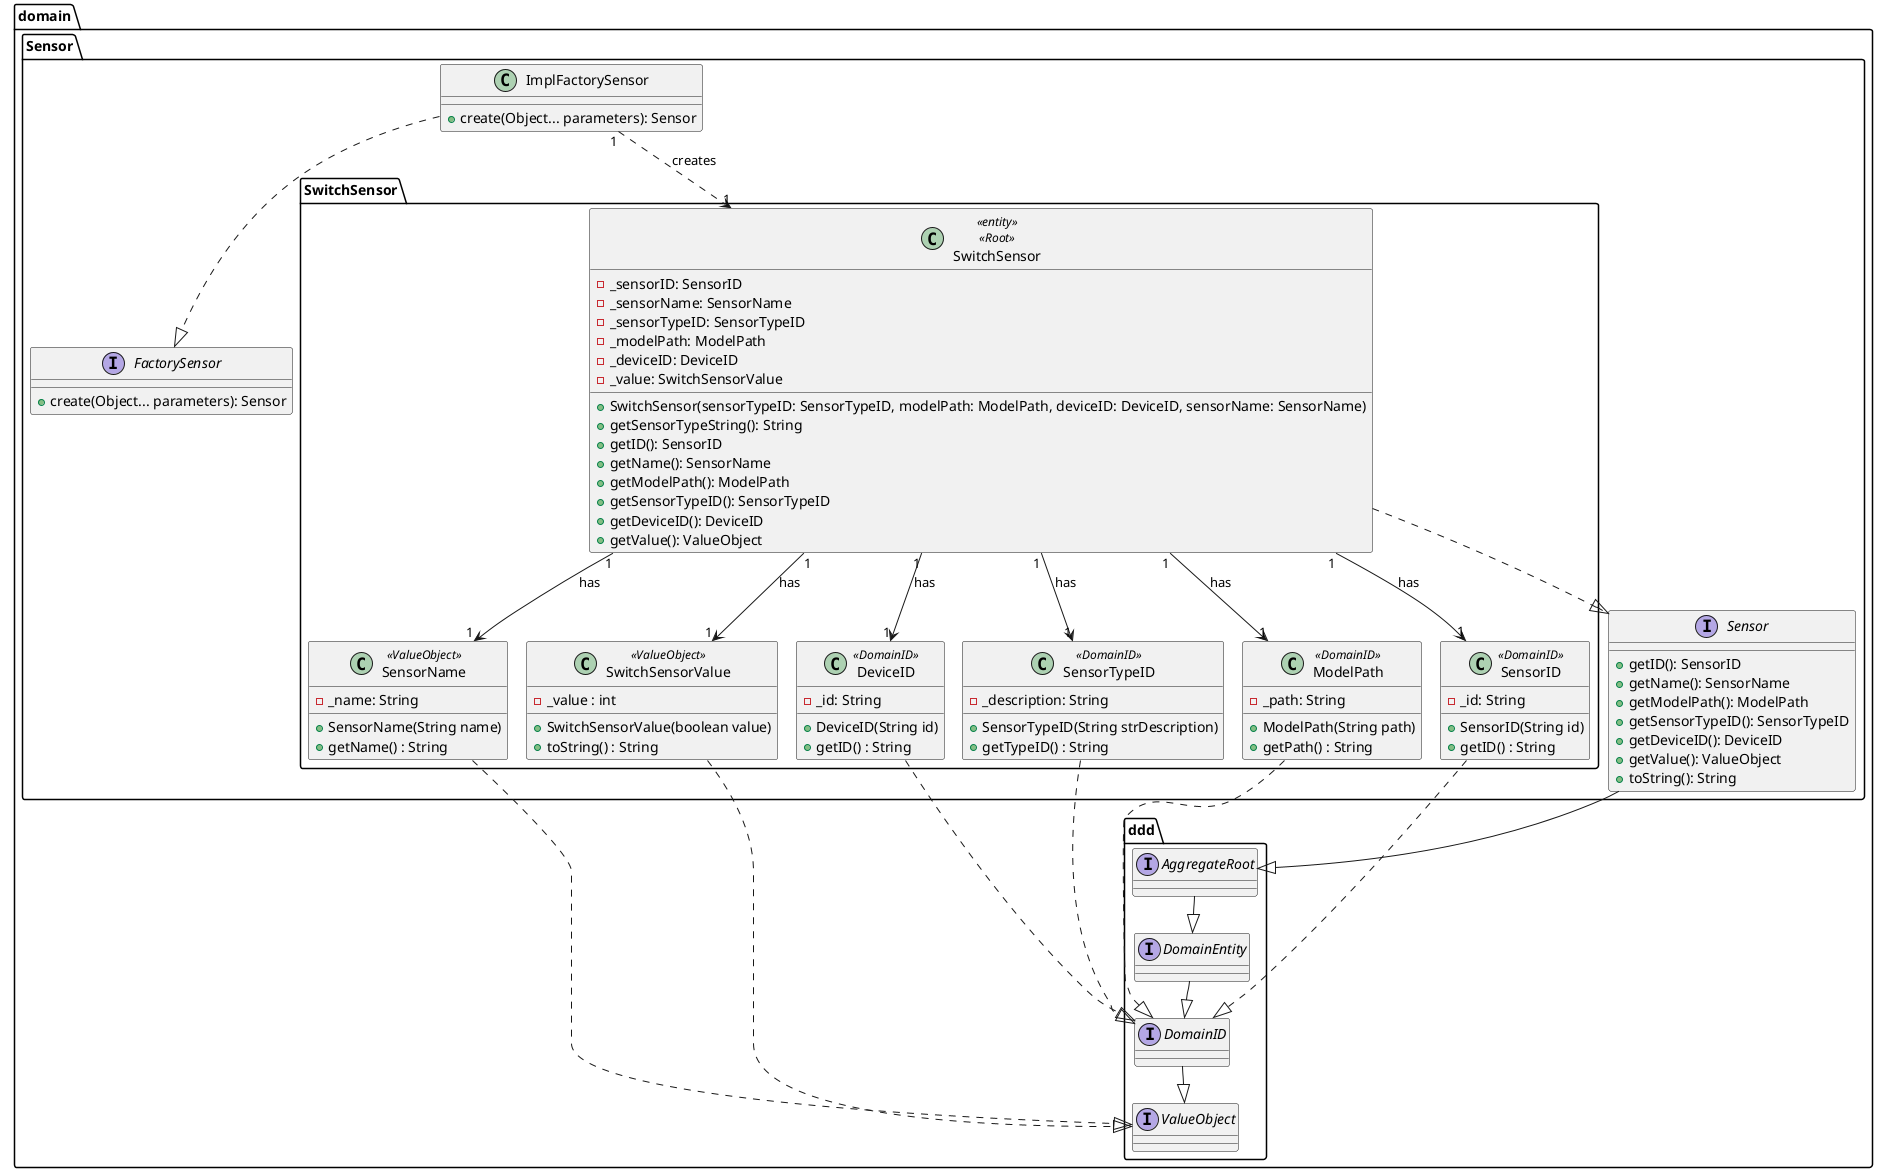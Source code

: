 @startuml
!pragma layout smetana

package domain.Sensor {
    interface FactorySensor {
        + create(Object... parameters): Sensor
    }

    class ImplFactorySensor {
        + create(Object... parameters): Sensor
    }

    interface Sensor {
            + getID(): SensorID
            + getName(): SensorName
            + getModelPath(): ModelPath
            + getSensorTypeID(): SensorTypeID
            + getDeviceID(): DeviceID
            + getValue(): ValueObject
            + toString(): String
    }
 }

package domain.Sensor.SwitchSensor {

    class domain.Sensor.SwitchSensor.SwitchSensor <<entity>><<Root>>{
        - _sensorID: SensorID
        - _sensorName: SensorName
        - _sensorTypeID: SensorTypeID
        - _modelPath: ModelPath
        - _deviceID: DeviceID
        - _value: SwitchSensorValue
        + SwitchSensor(sensorTypeID: SensorTypeID, modelPath: ModelPath, deviceID: DeviceID, sensorName: SensorName)
        + getSensorTypeString(): String
        + getID(): SensorID
        + getName(): SensorName
        + getModelPath(): ModelPath
        + getSensorTypeID(): SensorTypeID
        + getDeviceID(): DeviceID
        + getValue(): ValueObject
    }

    class SensorName <<ValueObject>>{
            - _name: String
            + SensorName(String name)
            + getName() : String
    }

    class SensorID <<DomainID>>{
            - _id: String
            + SensorID(String id)
            + getID() : String
    }

    class SwitchSensorValue <<ValueObject>>{
            - _value : int
            + SwitchSensorValue(boolean value)
            + toString() : String
    }

     class SensorTypeID <<DomainID>>{
                    - _description: String
                    + SensorTypeID(String strDescription)
                    + getTypeID() : String
        }

        class ModelPath <<DomainID>>{
                    - _path: String
                    + ModelPath(String path)
                    + getPath() : String
        }

        class DeviceID <<DomainID>>{
                    - _id: String
                    + DeviceID(String id)
                    + getID() : String
        }
}


package domain.ddd {

  interface DomainEntity {
  }

  interface DomainID {
  }

  interface AggregateRoot {
  }

  interface ValueObject {
  }
}

ImplFactorySensor ..|> FactorySensor
ImplFactorySensor "1" ..> "1" domain.Sensor.SwitchSensor.SwitchSensor : creates

domain.Sensor.SwitchSensor.SwitchSensor ..|> domain.Sensor.Sensor
domain.Sensor.SwitchSensor.SwitchSensor "1" --> "1" domain.Sensor.SwitchSensor.SwitchSensorValue : has
domain.Sensor.SwitchSensor.SwitchSensor "1" -->  "1" SensorTypeID : has
domain.Sensor.SwitchSensor.SwitchSensor "1" -->  "1" ModelPath : has
domain.Sensor.SwitchSensor.SwitchSensor "1" -->  "1" SensorName : has
domain.Sensor.SwitchSensor.SwitchSensor "1" -->  "1" SensorID : has
domain.Sensor.SwitchSensor.SwitchSensor "1" -->  "1" DeviceID : has

domain.Sensor.SwitchSensor.SwitchSensorValue ..|> domain.ddd.ValueObject
domain.Sensor.SwitchSensor.SensorName ..|> domain.ddd.ValueObject

DomainEntity --|> DomainID
AggregateRoot --|> DomainEntity
DomainID --|> ValueObject

domain.Sensor.Sensor --|> domain.ddd.AggregateRoot

SensorTypeID ..|> domain.ddd.DomainID
SensorID ..|> domain.ddd.DomainID
ModelPath ..|> domain.ddd.DomainID
DeviceID ..|> domain.ddd.DomainID

@enduml
